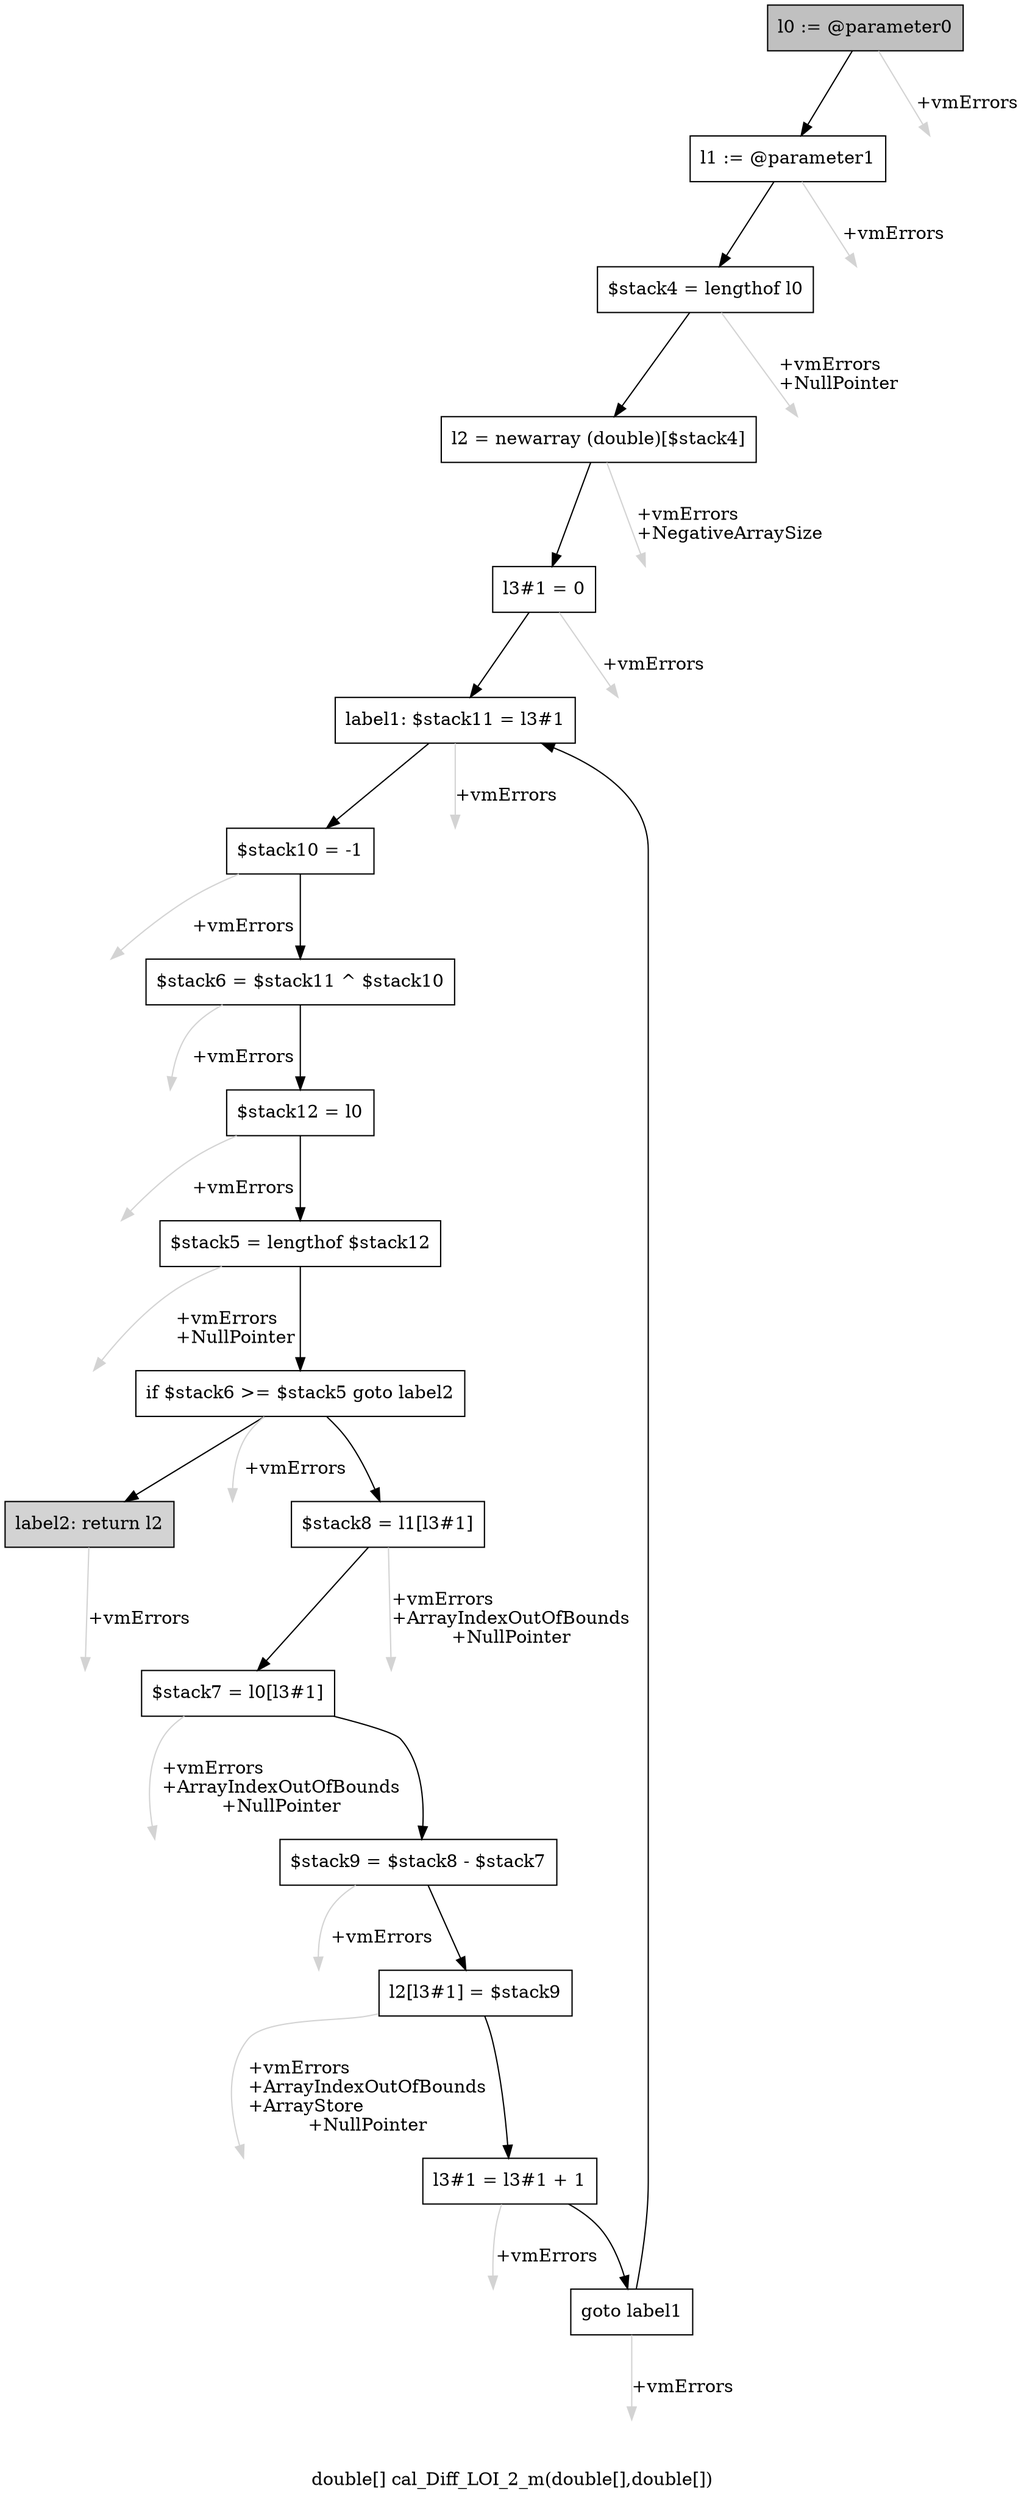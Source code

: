 digraph "double[] cal_Diff_LOI_2_m(double[],double[])" {
    label="double[] cal_Diff_LOI_2_m(double[],double[])";
    node [shape=box];
    "0" [style=filled,fillcolor=gray,label="l0 := @parameter0",];
    "1" [label="l1 := @parameter1",];
    "0"->"1" [color=black,];
    "18" [style=invis,label="Esc",];
    "0"->"18" [color=lightgray,label="\l+vmErrors",];
    "2" [label="$stack4 = lengthof l0",];
    "1"->"2" [color=black,];
    "19" [style=invis,label="Esc",];
    "1"->"19" [color=lightgray,label="\l+vmErrors",];
    "3" [label="l2 = newarray (double)[$stack4]",];
    "2"->"3" [color=black,];
    "20" [style=invis,label="Esc",];
    "2"->"20" [color=lightgray,label="\l+vmErrors\l+NullPointer",];
    "4" [label="l3#1 = 0",];
    "3"->"4" [color=black,];
    "21" [style=invis,label="Esc",];
    "3"->"21" [color=lightgray,label="\l+vmErrors\l+NegativeArraySize",];
    "5" [label="label1: $stack11 = l3#1",];
    "4"->"5" [color=black,];
    "22" [style=invis,label="Esc",];
    "4"->"22" [color=lightgray,label="\l+vmErrors",];
    "6" [label="$stack10 = -1",];
    "5"->"6" [color=black,];
    "23" [style=invis,label="Esc",];
    "5"->"23" [color=lightgray,label="\l+vmErrors",];
    "7" [label="$stack6 = $stack11 ^ $stack10",];
    "6"->"7" [color=black,];
    "24" [style=invis,label="Esc",];
    "6"->"24" [color=lightgray,label="\l+vmErrors",];
    "8" [label="$stack12 = l0",];
    "7"->"8" [color=black,];
    "25" [style=invis,label="Esc",];
    "7"->"25" [color=lightgray,label="\l+vmErrors",];
    "9" [label="$stack5 = lengthof $stack12",];
    "8"->"9" [color=black,];
    "26" [style=invis,label="Esc",];
    "8"->"26" [color=lightgray,label="\l+vmErrors",];
    "10" [label="if $stack6 >= $stack5 goto label2",];
    "9"->"10" [color=black,];
    "27" [style=invis,label="Esc",];
    "9"->"27" [color=lightgray,label="\l+vmErrors\l+NullPointer",];
    "11" [label="$stack8 = l1[l3#1]",];
    "10"->"11" [color=black,];
    "17" [style=filled,fillcolor=lightgray,label="label2: return l2",];
    "10"->"17" [color=black,];
    "28" [style=invis,label="Esc",];
    "10"->"28" [color=lightgray,label="\l+vmErrors",];
    "12" [label="$stack7 = l0[l3#1]",];
    "11"->"12" [color=black,];
    "29" [style=invis,label="Esc",];
    "11"->"29" [color=lightgray,label="\l+vmErrors\l+ArrayIndexOutOfBounds\l+NullPointer",];
    "13" [label="$stack9 = $stack8 - $stack7",];
    "12"->"13" [color=black,];
    "30" [style=invis,label="Esc",];
    "12"->"30" [color=lightgray,label="\l+vmErrors\l+ArrayIndexOutOfBounds\l+NullPointer",];
    "14" [label="l2[l3#1] = $stack9",];
    "13"->"14" [color=black,];
    "31" [style=invis,label="Esc",];
    "13"->"31" [color=lightgray,label="\l+vmErrors",];
    "15" [label="l3#1 = l3#1 + 1",];
    "14"->"15" [color=black,];
    "32" [style=invis,label="Esc",];
    "14"->"32" [color=lightgray,label="\l+vmErrors\l+ArrayIndexOutOfBounds\l+ArrayStore\l+NullPointer",];
    "16" [label="goto label1",];
    "15"->"16" [color=black,];
    "33" [style=invis,label="Esc",];
    "15"->"33" [color=lightgray,label="\l+vmErrors",];
    "16"->"5" [color=black,];
    "34" [style=invis,label="Esc",];
    "16"->"34" [color=lightgray,label="\l+vmErrors",];
    "35" [style=invis,label="Esc",];
    "17"->"35" [color=lightgray,label="\l+vmErrors",];
}
